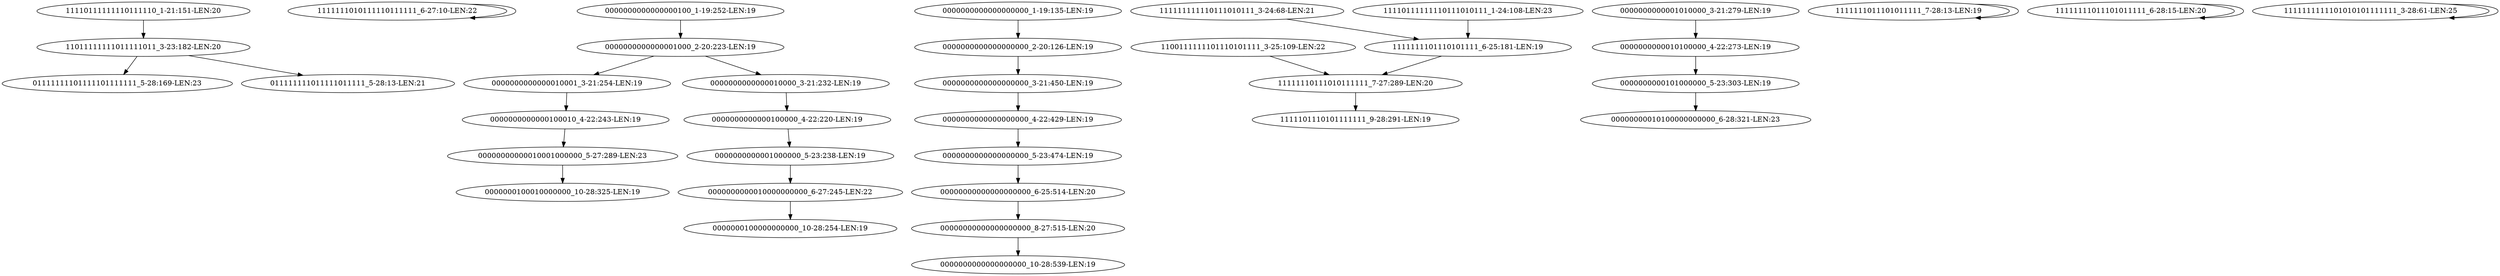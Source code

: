 digraph G {
    "11110111111110111110_1-21:151-LEN:20" -> "11011111111011111011_3-23:182-LEN:20";
    "1111111010111110111111_6-27:10-LEN:22" -> "1111111010111110111111_6-27:10-LEN:22";
    "0000000000000100000_4-22:220-LEN:19" -> "0000000000001000000_5-23:238-LEN:19";
    "00000000000000000000_8-27:515-LEN:20" -> "0000000000000000000_10-28:539-LEN:19";
    "1100111111101110101111_3-25:109-LEN:22" -> "11111110111010111111_7-27:289-LEN:20";
    "1111111101110101111_6-25:181-LEN:19" -> "11111110111010111111_7-27:289-LEN:20";
    "0000000000010100000_4-22:273-LEN:19" -> "0000000000101000000_5-23:303-LEN:19";
    "0000000000001000000_5-23:238-LEN:19" -> "0000000000010000000000_6-27:245-LEN:22";
    "0000000000101000000_5-23:303-LEN:19" -> "00000000010100000000000_6-28:321-LEN:23";
    "0000000000000010001_3-21:254-LEN:19" -> "0000000000000100010_4-22:243-LEN:19";
    "00000000000000000000_6-25:514-LEN:20" -> "00000000000000000000_8-27:515-LEN:20";
    "1111111011101011111_7-28:13-LEN:19" -> "1111111011101011111_7-28:13-LEN:19";
    "0000000000000000000_4-22:429-LEN:19" -> "0000000000000000000_5-23:474-LEN:19";
    "111111111110111010111_3-24:68-LEN:21" -> "1111111101110101111_6-25:181-LEN:19";
    "11111111011101011111_6-28:15-LEN:20" -> "11111111011101011111_6-28:15-LEN:20";
    "0000000000000001000_2-20:223-LEN:19" -> "0000000000000010001_3-21:254-LEN:19";
    "0000000000000001000_2-20:223-LEN:19" -> "0000000000000010000_3-21:232-LEN:19";
    "0000000000000100010_4-22:243-LEN:19" -> "00000000000010001000000_5-27:289-LEN:23";
    "1111111111101010101111111_3-28:61-LEN:25" -> "1111111111101010101111111_3-28:61-LEN:25";
    "11111110111010111111_7-27:289-LEN:20" -> "1111101110101111111_9-28:291-LEN:19";
    "0000000000000000000_5-23:474-LEN:19" -> "00000000000000000000_6-25:514-LEN:20";
    "0000000000000000000_1-19:135-LEN:19" -> "0000000000000000000_2-20:126-LEN:19";
    "11011111111011111011_3-23:182-LEN:20" -> "01111111101111101111111_5-28:169-LEN:23";
    "11011111111011111011_3-23:182-LEN:20" -> "011111111011111011111_5-28:13-LEN:21";
    "00000000000010001000000_5-27:289-LEN:23" -> "0000000100010000000_10-28:325-LEN:19";
    "0000000000000000000_3-21:450-LEN:19" -> "0000000000000000000_4-22:429-LEN:19";
    "0000000000010000000000_6-27:245-LEN:22" -> "0000000100000000000_10-28:254-LEN:19";
    "0000000000000000100_1-19:252-LEN:19" -> "0000000000000001000_2-20:223-LEN:19";
    "0000000000001010000_3-21:279-LEN:19" -> "0000000000010100000_4-22:273-LEN:19";
    "0000000000000010000_3-21:232-LEN:19" -> "0000000000000100000_4-22:220-LEN:19";
    "0000000000000000000_2-20:126-LEN:19" -> "0000000000000000000_3-21:450-LEN:19";
    "11110111111110111010111_1-24:108-LEN:23" -> "1111111101110101111_6-25:181-LEN:19";
}

